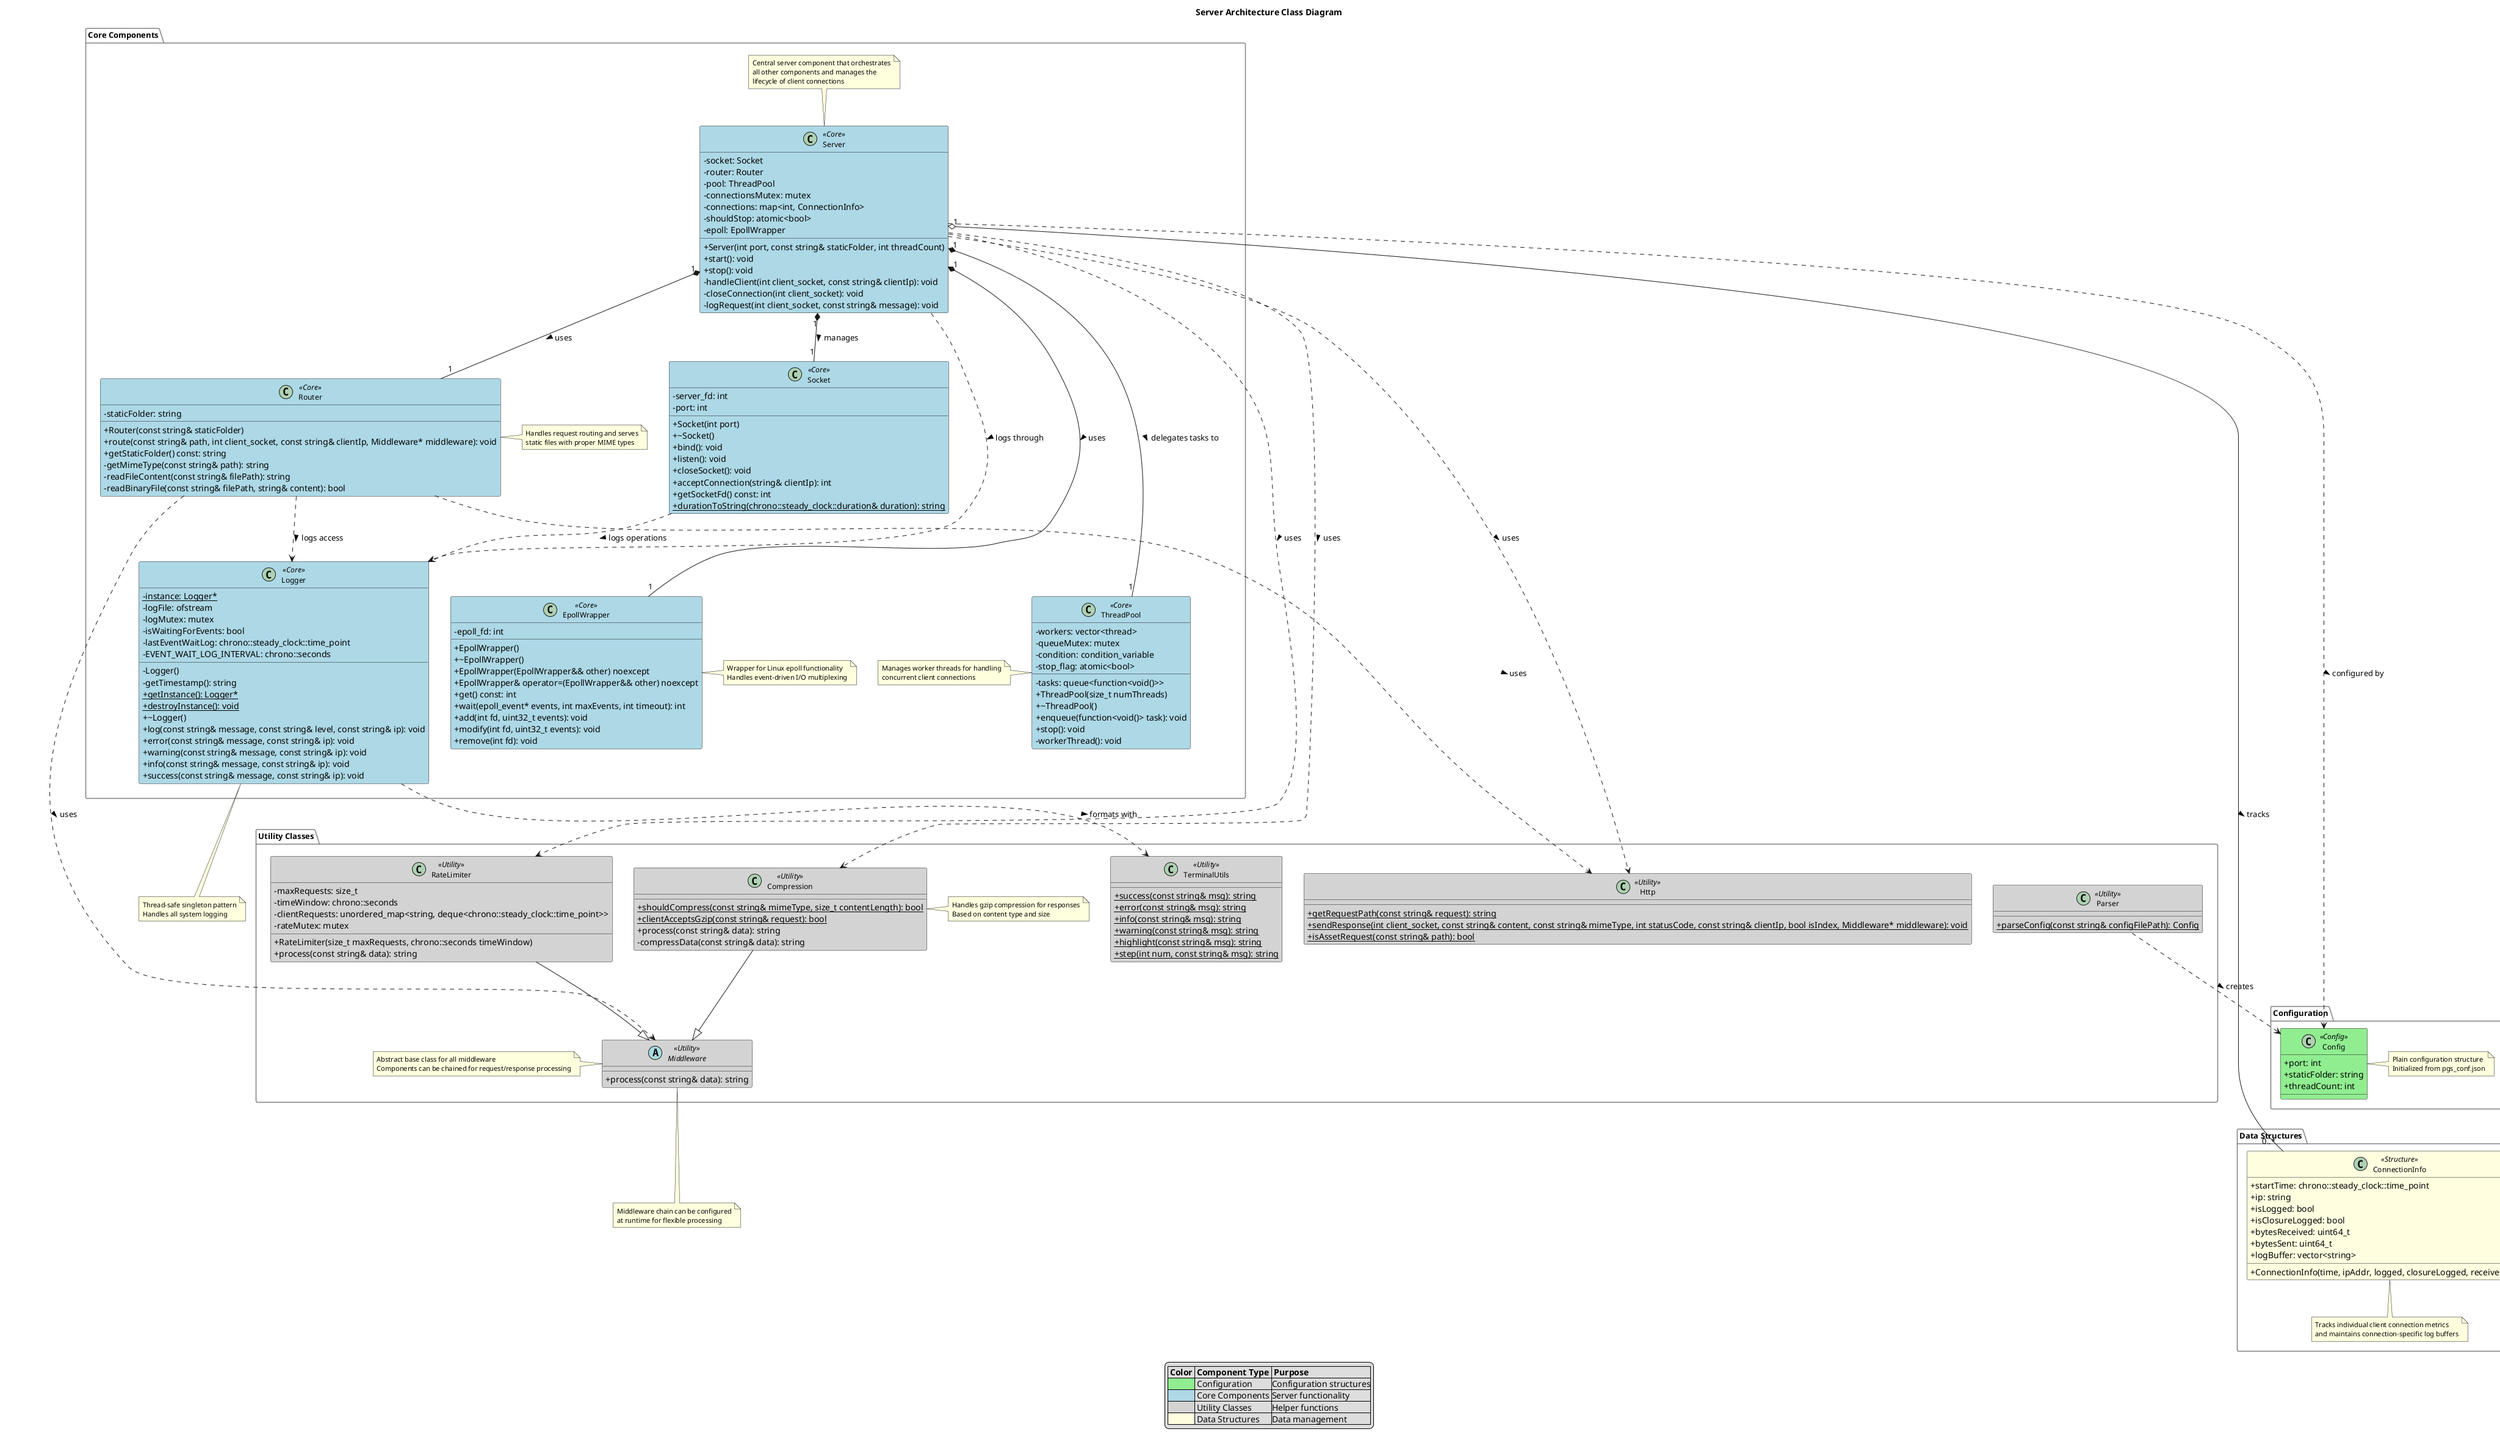 @startuml server-architecture

!define ABSTRACT abstract class

skinparam {
    ClassAttributeIconSize 0
    ClassBackgroundColor<<Config>> LightGreen
    ClassBackgroundColor<<Core>> LightBlue
    ClassBackgroundColor<<Utility>> LightGray
    ClassBackgroundColor<<Structure>> LightYellow
    PackageBackgroundColor White
    PackageBorderColor Gray
    ClassFontSize 12
    NoteFontSize 11
    PackageFontSize 13
}

title Server Architecture Class Diagram

' Group configuration and data structures vertically
together {
    package "Configuration" {
        class Config <<Config>> {
            + port: int
            + staticFolder: string
            + threadCount: int
        }
        note right of Config
            Plain configuration structure
            Initialized from pgs_conf.json
        end note
    }

    package "Data Structures" {
        class ConnectionInfo <<Structure>> {
            + startTime: chrono::steady_clock::time_point
            + ip: string
            + isLogged: bool
            + isClosureLogged: bool
            + bytesReceived: uint64_t
            + bytesSent: uint64_t
            + logBuffer: vector<string>
            + ConnectionInfo(time, ipAddr, logged, closureLogged, received, sent)
        }
        note bottom of ConnectionInfo
            Tracks individual client connection metrics
            and maintains connection-specific log buffers
        end note
    }
}

' Core components in the center
package "Core Components" {
    together {
        class Server <<Core>> {
            - socket: Socket
            - router: Router
            - pool: ThreadPool
            - connectionsMutex: mutex
            - connections: map<int, ConnectionInfo>
            - shouldStop: atomic<bool>
            - epoll: EpollWrapper
            + Server(int port, const string& staticFolder, int threadCount)
            + start(): void
            + stop(): void
            - handleClient(int client_socket, const string& clientIp): void
            - closeConnection(int client_socket): void
            - logRequest(int client_socket, const string& message): void
        }
        note top of Server
            Central server component that orchestrates
            all other components and manages the
            lifecycle of client connections
        end note

        class Socket <<Core>> {
            - server_fd: int
            - port: int
            + Socket(int port)
            + ~Socket()
            + bind(): void
            + listen(): void
            + closeSocket(): void
            + acceptConnection(string& clientIp): int
            + getSocketFd() const: int
            + {static} durationToString(chrono::steady_clock::duration& duration): string
        }

        class Router <<Core>> {
            - staticFolder: string
            + Router(const string& staticFolder)
            + route(const string& path, int client_socket, const string& clientIp, Middleware* middleware): void
            + getStaticFolder() const: string
            - getMimeType(const string& path): string
            - readFileContent(const string& filePath): string
            - readBinaryFile(const string& filePath, string& content): bool
        }
        note right of Router
            Handles request routing and serves
            static files with proper MIME types
        end note
    }

    together {
        class ThreadPool <<Core>> {
            - workers: vector<thread>
            - tasks: queue<function<void()>>
            - queueMutex: mutex
            - condition: condition_variable
            - stop_flag: atomic<bool>
            + ThreadPool(size_t numThreads)
            + ~ThreadPool()
            + enqueue(function<void()> task): void
            + stop(): void
            - workerThread(): void
        }
        note left of ThreadPool
            Manages worker threads for handling
            concurrent client connections
        end note

        class Logger <<Core>> {
            - {static} instance: Logger*
            - logFile: ofstream
            - logMutex: mutex
            - isWaitingForEvents: bool
            - lastEventWaitLog: chrono::steady_clock::time_point
            - EVENT_WAIT_LOG_INTERVAL: chrono::seconds
            - Logger()
            - getTimestamp(): string
            + {static} getInstance(): Logger*
            + {static} destroyInstance(): void
            + ~Logger()
            + log(const string& message, const string& level, const string& ip): void
            + error(const string& message, const string& ip): void
            + warning(const string& message, const string& ip): void
            + info(const string& message, const string& ip): void
            + success(const string& message, const string& ip): void
        }

        class EpollWrapper <<Core>> {
            - epoll_fd: int
            + EpollWrapper()
            + ~EpollWrapper()
            + EpollWrapper(EpollWrapper&& other) noexcept
            + EpollWrapper& operator=(EpollWrapper&& other) noexcept
            + get() const: int
            + wait(epoll_event* events, int maxEvents, int timeout): int
            + add(int fd, uint32_t events): void
            + modify(int fd, uint32_t events): void
            + remove(int fd): void
        }
        note right of EpollWrapper
            Wrapper for Linux epoll functionality
            Handles event-driven I/O multiplexing
        end note
    }
}

' Utility classes on the right
package "Utility Classes" {
    together {
        class Http <<Utility>> {
            + {static} getRequestPath(const string& request): string
            + {static} sendResponse(int client_socket, const string& content, const string& mimeType, int statusCode, const string& clientIp, bool isIndex, Middleware* middleware): void
            + {static} isAssetRequest(const string& path): bool
        }

        class Parser <<Utility>> {
            + {static} parseConfig(const string& configFilePath): Config
        }

        class TerminalUtils <<Utility>> {
            + {static} success(const string& msg): string
            + {static} error(const string& msg): string
            + {static} info(const string& msg): string
            + {static} warning(const string& msg): string
            + {static} highlight(const string& msg): string
            + {static} step(int num, const string& msg): string
        }
    }

    together {
        abstract class Middleware <<Utility>> {
            + process(const string& data): string
        }
        note left of Middleware
            Abstract base class for all middleware
            Components can be chained for request/response processing
        end note

        class RateLimiter <<Utility>> {
            - maxRequests: size_t
            - timeWindow: chrono::seconds
            - clientRequests: unordered_map<string, deque<chrono::steady_clock::time_point>>
            - rateMutex: mutex
            + RateLimiter(size_t maxRequests, chrono::seconds timeWindow)
            + process(const string& data): string
        }

        class Compression <<Utility>> {
            + {static} shouldCompress(const string& mimeType, size_t contentLength): bool
            + {static} clientAcceptsGzip(const string& request): bool
            + process(const string& data): string
            - compressData(const string& data): string
        }
        note right of Compression
            Handles gzip compression for responses
            Based on content type and size
        end note
    }
}

' Core dependencies
Server "1" *-- "1" Socket : manages >
Server "1" *-- "1" Router : uses >
Server "1" *-- "1" ThreadPool : delegates tasks to >
Server "1" o-- "0..*" ConnectionInfo : tracks >
Server "1" *-- "1" EpollWrapper : uses >

' Configuration dependencies
Server ..> Config : configured by >

' Utility dependencies
Server ..> Http : uses >
Parser ..> Config : creates >
Server ..> Logger : logs through >
Socket ..> Logger : logs operations >
Router ..> Logger : logs access >
Router ..> Http : uses >
Logger ..> TerminalUtils : formats with >
Router ..> Middleware : uses >
Server ..> RateLimiter : uses >
Server ..> Compression : uses >

' Inheritance relationships
RateLimiter --|> Middleware
Compression --|> Middleware

' Layout hints
Config -[hidden]down-> ConnectionInfo
Socket -[hidden]right-> Router
Http -[hidden]right-> Parser
TerminalUtils -[hidden]down-> Middleware

note "Thread-safe singleton pattern\nHandles all system logging" as LoggerNote
Logger .. LoggerNote

note "Middleware chain can be configured\nat runtime for flexible processing" as MiddlewareNote
Middleware .. MiddlewareNote

legend bottom
    |= Color |= Component Type |= Purpose |
    |<#LightGreen>| Configuration |Configuration structures|
    |<#LightBlue>| Core Components |Server functionality|
    |<#LightGray>| Utility Classes |Helper functions|
    |<#LightYellow>| Data Structures |Data management|
endlegend

@enduml